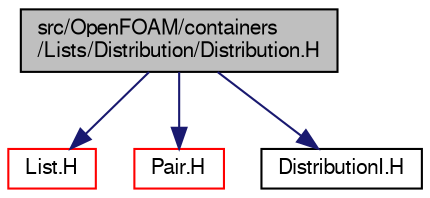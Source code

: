 digraph "src/OpenFOAM/containers/Lists/Distribution/Distribution.H"
{
  bgcolor="transparent";
  edge [fontname="FreeSans",fontsize="10",labelfontname="FreeSans",labelfontsize="10"];
  node [fontname="FreeSans",fontsize="10",shape=record];
  Node0 [label="src/OpenFOAM/containers\l/Lists/Distribution/Distribution.H",height=0.2,width=0.4,color="black", fillcolor="grey75", style="filled", fontcolor="black"];
  Node0 -> Node1 [color="midnightblue",fontsize="10",style="solid",fontname="FreeSans"];
  Node1 [label="List.H",height=0.2,width=0.4,color="red",URL="$a08666.html"];
  Node0 -> Node48 [color="midnightblue",fontsize="10",style="solid",fontname="FreeSans"];
  Node48 [label="Pair.H",height=0.2,width=0.4,color="red",URL="$a12434.html"];
  Node0 -> Node74 [color="midnightblue",fontsize="10",style="solid",fontname="FreeSans"];
  Node74 [label="DistributionI.H",height=0.2,width=0.4,color="black",URL="$a08627.html"];
}
